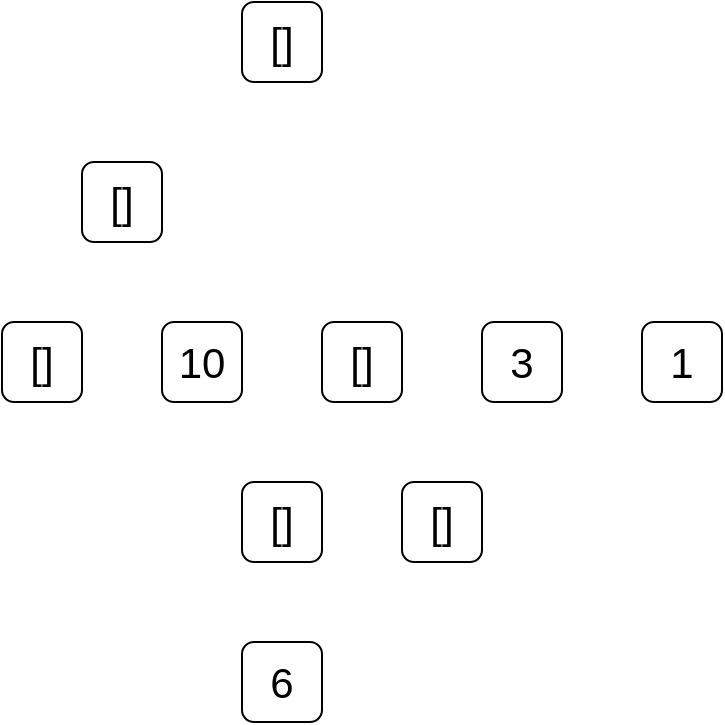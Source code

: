 <mxfile>
    <diagram id="uiHTeOKA3tD7jh0sl5cu" name="Page-1">
        <mxGraphModel dx="820" dy="511" grid="1" gridSize="10" guides="1" tooltips="1" connect="1" arrows="1" fold="1" page="0" pageScale="1" pageWidth="850" pageHeight="1100" math="0" shadow="0">
            <root>
                <mxCell id="0"/>
                <mxCell id="1" parent="0"/>
                <mxCell id="2" value="&lt;font color=&quot;#000000&quot; style=&quot;font-size: 21px&quot;&gt;[]&lt;/font&gt;" style="rounded=1;whiteSpace=wrap;html=1;fillColor=#FFFFFF;fontSize=21;" vertex="1" parent="1">
                    <mxGeometry y="120" width="40" height="40" as="geometry"/>
                </mxCell>
                <mxCell id="3" value="&lt;font color=&quot;#000000&quot; style=&quot;font-size: 21px&quot;&gt;[]&lt;/font&gt;" style="rounded=1;whiteSpace=wrap;html=1;fillColor=#FFFFFF;fontSize=21;" vertex="1" parent="1">
                    <mxGeometry x="-80" y="200" width="40" height="40" as="geometry"/>
                </mxCell>
                <mxCell id="4" value="&lt;font color=&quot;#000000&quot; style=&quot;font-size: 21px&quot;&gt;[]&lt;/font&gt;" style="rounded=1;whiteSpace=wrap;html=1;fillColor=#FFFFFF;fontSize=21;" vertex="1" parent="1">
                    <mxGeometry x="-120" y="280" width="40" height="40" as="geometry"/>
                </mxCell>
                <mxCell id="5" value="&lt;font color=&quot;#000000&quot; style=&quot;font-size: 21px&quot;&gt;10&lt;/font&gt;" style="rounded=1;whiteSpace=wrap;html=1;fillColor=#FFFFFF;fontSize=21;" vertex="1" parent="1">
                    <mxGeometry x="-40" y="280" width="40" height="40" as="geometry"/>
                </mxCell>
                <mxCell id="6" value="&lt;font color=&quot;#000000&quot; style=&quot;font-size: 21px&quot;&gt;[]&lt;/font&gt;" style="rounded=1;whiteSpace=wrap;html=1;fillColor=#FFFFFF;fontSize=21;" vertex="1" parent="1">
                    <mxGeometry x="40" y="280" width="40" height="40" as="geometry"/>
                </mxCell>
                <mxCell id="7" value="&lt;font color=&quot;#000000&quot; style=&quot;font-size: 21px&quot;&gt;[]&lt;/font&gt;" style="rounded=1;whiteSpace=wrap;html=1;fillColor=#FFFFFF;fontSize=21;" vertex="1" parent="1">
                    <mxGeometry y="360" width="40" height="40" as="geometry"/>
                </mxCell>
                <mxCell id="8" value="&lt;font color=&quot;#000000&quot; style=&quot;font-size: 21px&quot;&gt;6&lt;/font&gt;" style="rounded=1;whiteSpace=wrap;html=1;fillColor=#FFFFFF;fontSize=21;" vertex="1" parent="1">
                    <mxGeometry y="440" width="40" height="40" as="geometry"/>
                </mxCell>
                <mxCell id="9" value="&lt;font color=&quot;#000000&quot; style=&quot;font-size: 21px&quot;&gt;[]&lt;/font&gt;" style="rounded=1;whiteSpace=wrap;html=1;fillColor=#FFFFFF;fontSize=21;" vertex="1" parent="1">
                    <mxGeometry x="80" y="360" width="40" height="40" as="geometry"/>
                </mxCell>
                <mxCell id="10" value="&lt;font color=&quot;#000000&quot; style=&quot;font-size: 21px&quot;&gt;3&lt;/font&gt;" style="rounded=1;whiteSpace=wrap;html=1;fillColor=#FFFFFF;fontSize=21;" vertex="1" parent="1">
                    <mxGeometry x="120" y="280" width="40" height="40" as="geometry"/>
                </mxCell>
                <mxCell id="11" value="&lt;font color=&quot;#000000&quot; style=&quot;font-size: 21px&quot;&gt;1&lt;/font&gt;" style="rounded=1;whiteSpace=wrap;html=1;fillColor=#FFFFFF;fontSize=21;" vertex="1" parent="1">
                    <mxGeometry x="200" y="280" width="40" height="40" as="geometry"/>
                </mxCell>
            </root>
        </mxGraphModel>
    </diagram>
</mxfile>